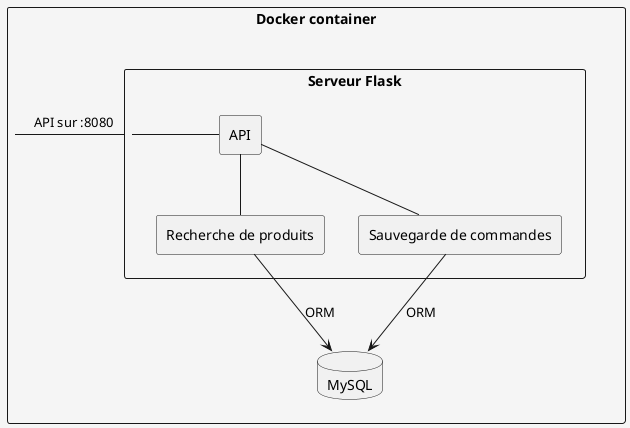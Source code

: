 @startuml Niveau2
skinparam {
  BackgroundColor #F5F5F5
  ComponentStyle rectangle
}

component "Docker container" as dc {
  component "Serveur Flask" as sf {
    [API] as api
    [Recherche de produits] as products
    [Sauvegarde de commandes] as orders
  }
  database "MySQL" as db
}

sf - api
api -- products
api -- orders
products --> db : ORM
orders --> db : ORM
sf - dc : API sur :8080
@enduml